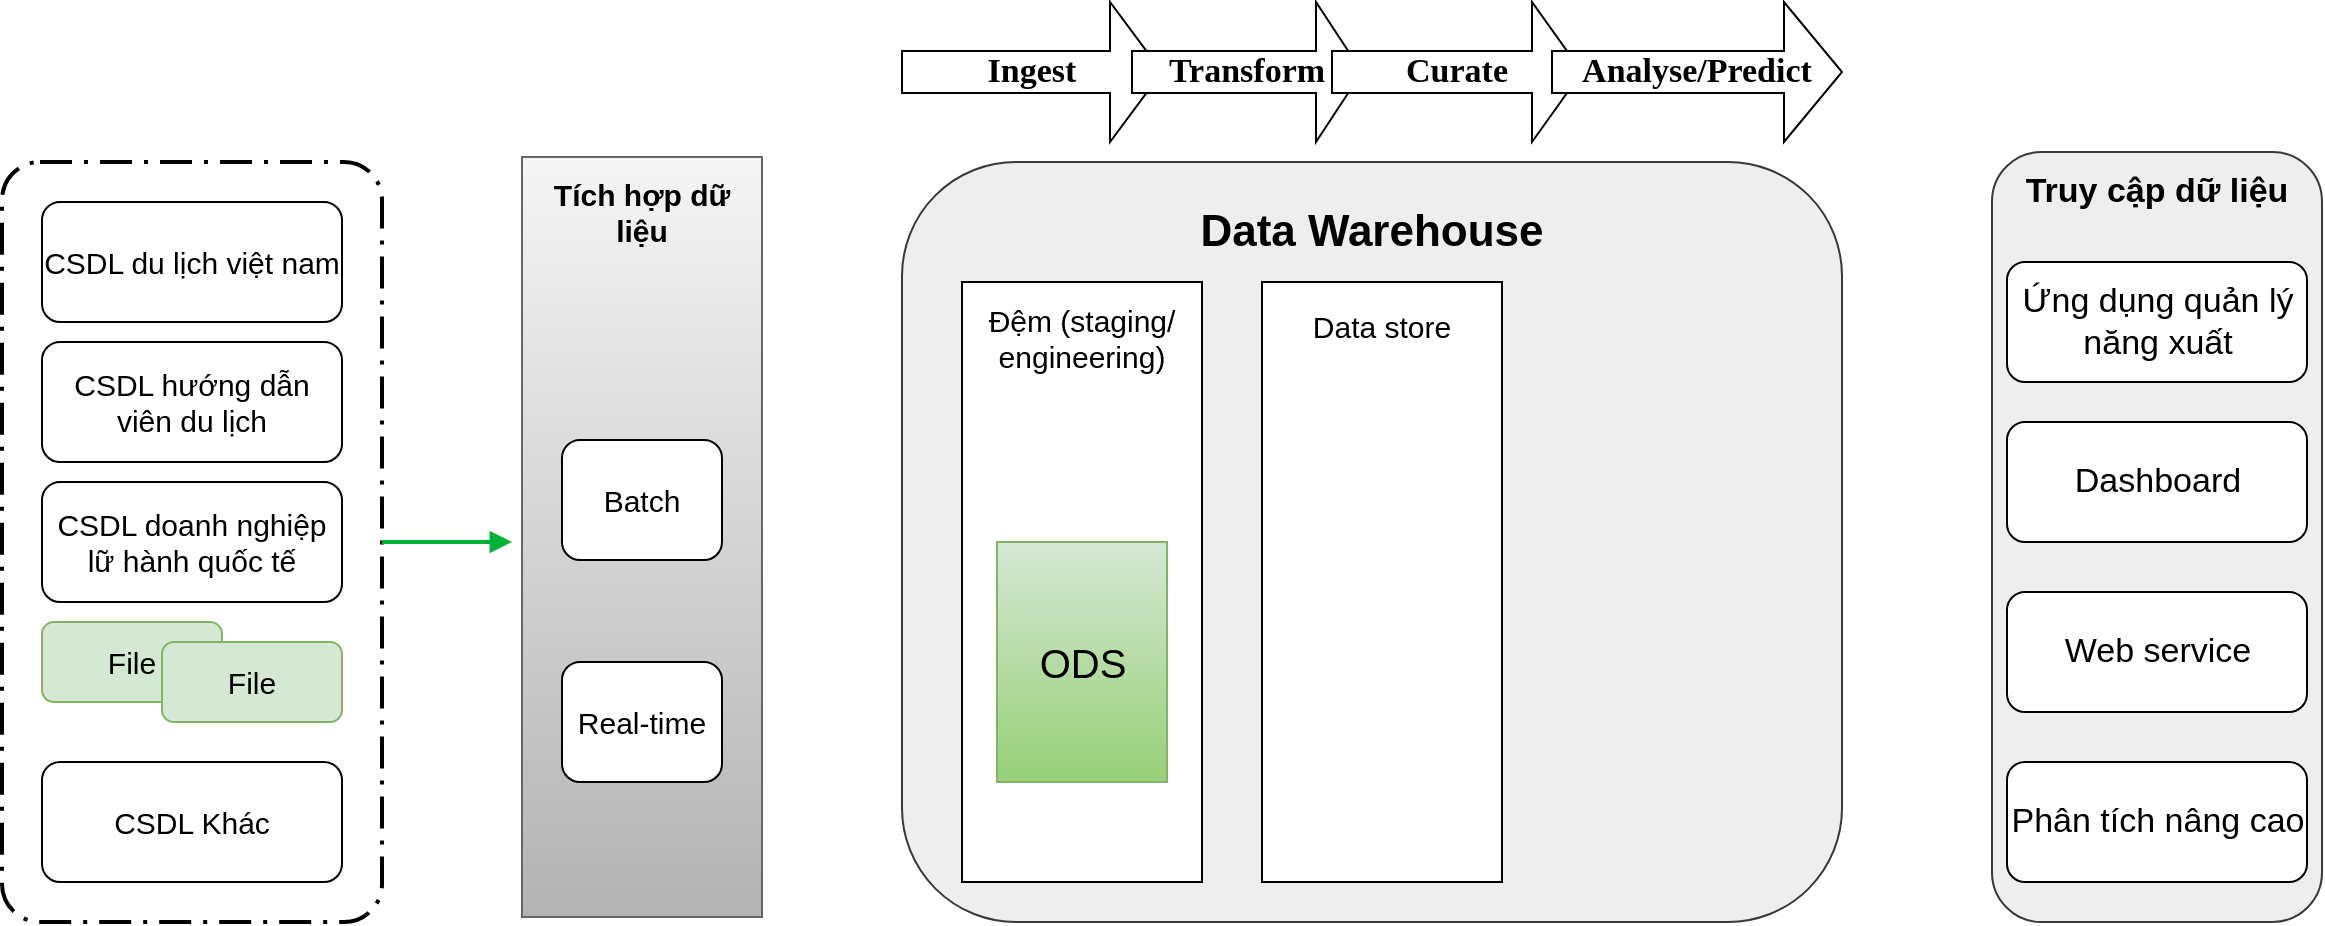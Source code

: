 <mxfile version="18.2.0" type="github">
  <diagram id="1Qcaf6288ehqlXWWsb9V" name="Page-1">
    <mxGraphModel dx="1379" dy="853" grid="1" gridSize="10" guides="1" tooltips="1" connect="1" arrows="1" fold="1" page="1" pageScale="1" pageWidth="850" pageHeight="1100" math="0" shadow="0">
      <root>
        <mxCell id="0" />
        <mxCell id="1" parent="0" />
        <mxCell id="yMdNidDc4UPwe0UghGcY-1" value="" style="points=[[0.25,0,0],[0.5,0,0],[0.75,0,0],[1,0.25,0],[1,0.5,0],[1,0.75,0],[0.75,1,0],[0.5,1,0],[0.25,1,0],[0,0.75,0],[0,0.5,0],[0,0.25,0]];rounded=1;arcSize=10;dashed=1;strokeColor=#000000;fillColor=none;gradientColor=none;dashPattern=8 3 1 3;strokeWidth=2;fontStyle=1;fontSize=20;" parent="1" vertex="1">
          <mxGeometry x="40" y="120" width="190" height="380" as="geometry" />
        </mxCell>
        <mxCell id="yMdNidDc4UPwe0UghGcY-2" value="" style="edgeStyle=none;rounded=0;html=1;jettySize=auto;orthogonalLoop=1;strokeColor=#00B336;strokeWidth=2;fontColor=#000000;jumpStyle=none;endArrow=block;endFill=1;startArrow=none;" parent="1" source="yMdNidDc4UPwe0UghGcY-1" edge="1">
          <mxGeometry width="100" relative="1" as="geometry">
            <mxPoint x="230" y="310" as="sourcePoint" />
            <mxPoint x="295" y="310" as="targetPoint" />
          </mxGeometry>
        </mxCell>
        <mxCell id="yMdNidDc4UPwe0UghGcY-3" value="" style="rounded=1;whiteSpace=wrap;html=1;fillColor=#eeeeee;strokeColor=#36393d;" parent="1" vertex="1">
          <mxGeometry x="490" y="120" width="470" height="380" as="geometry" />
        </mxCell>
        <mxCell id="yMdNidDc4UPwe0UghGcY-4" value="&lt;font style=&quot;font-size: 22px&quot;&gt;&lt;b&gt;Data Warehouse&lt;/b&gt;&lt;/font&gt;" style="text;html=1;strokeColor=none;fillColor=none;align=center;verticalAlign=middle;whiteSpace=wrap;rounded=0;" parent="1" vertex="1">
          <mxGeometry x="510" y="140" width="430" height="30" as="geometry" />
        </mxCell>
        <mxCell id="yMdNidDc4UPwe0UghGcY-12" value="&lt;b&gt;&lt;font style=&quot;font-size: 17px;&quot;&gt;Ingest&lt;/font&gt;&lt;/b&gt;" style="shape=singleArrow;whiteSpace=wrap;html=1;fontFamily=Times New Roman;fontSize=14;" parent="1" vertex="1">
          <mxGeometry x="490" y="40" width="130" height="70" as="geometry" />
        </mxCell>
        <mxCell id="yMdNidDc4UPwe0UghGcY-13" value="&lt;b&gt;&lt;font style=&quot;font-size: 17px;&quot;&gt;Transform&lt;/font&gt;&lt;/b&gt;" style="shape=singleArrow;whiteSpace=wrap;html=1;fontFamily=Times New Roman;fontSize=14;" parent="1" vertex="1">
          <mxGeometry x="605" y="40" width="115" height="70" as="geometry" />
        </mxCell>
        <mxCell id="yMdNidDc4UPwe0UghGcY-14" value="&lt;b&gt;&lt;font style=&quot;font-size: 17px;&quot;&gt;Curate&lt;/font&gt;&lt;/b&gt;" style="shape=singleArrow;whiteSpace=wrap;html=1;fontFamily=Times New Roman;fontSize=14;" parent="1" vertex="1">
          <mxGeometry x="705" y="40" width="125" height="70" as="geometry" />
        </mxCell>
        <mxCell id="yMdNidDc4UPwe0UghGcY-15" value="&lt;b&gt;&lt;font style=&quot;font-size: 17px;&quot;&gt;Analyse/Predict&lt;/font&gt;&lt;/b&gt;" style="shape=singleArrow;whiteSpace=wrap;html=1;fontFamily=Times New Roman;fontSize=14;" parent="1" vertex="1">
          <mxGeometry x="815" y="40" width="145" height="70" as="geometry" />
        </mxCell>
        <mxCell id="yMdNidDc4UPwe0UghGcY-19" value="" style="rounded=1;whiteSpace=wrap;html=1;fontSize=17;fillColor=#eeeeee;strokeColor=#36393d;" parent="1" vertex="1">
          <mxGeometry x="1035" y="115" width="165" height="385" as="geometry" />
        </mxCell>
        <mxCell id="yMdNidDc4UPwe0UghGcY-20" value="&lt;b&gt;Truy cập dữ liệu&lt;/b&gt;" style="text;html=1;strokeColor=none;fillColor=none;align=center;verticalAlign=middle;whiteSpace=wrap;rounded=0;fontSize=17;" parent="1" vertex="1">
          <mxGeometry x="1040" y="120" width="155" height="30" as="geometry" />
        </mxCell>
        <mxCell id="yMdNidDc4UPwe0UghGcY-21" value="Ứng dụng quản lý năng xuất" style="rounded=1;whiteSpace=wrap;html=1;fontSize=17;" parent="1" vertex="1">
          <mxGeometry x="1042.5" y="170" width="150" height="60" as="geometry" />
        </mxCell>
        <mxCell id="yMdNidDc4UPwe0UghGcY-22" value="Dashboard" style="rounded=1;whiteSpace=wrap;html=1;fontSize=17;" parent="1" vertex="1">
          <mxGeometry x="1042.5" y="250" width="150" height="60" as="geometry" />
        </mxCell>
        <mxCell id="yMdNidDc4UPwe0UghGcY-23" value="Web service" style="rounded=1;whiteSpace=wrap;html=1;fontSize=17;" parent="1" vertex="1">
          <mxGeometry x="1042.5" y="335" width="150" height="60" as="geometry" />
        </mxCell>
        <mxCell id="yMdNidDc4UPwe0UghGcY-24" value="Phân tích nâng cao" style="rounded=1;whiteSpace=wrap;html=1;fontSize=17;" parent="1" vertex="1">
          <mxGeometry x="1042.5" y="420" width="150" height="60" as="geometry" />
        </mxCell>
        <mxCell id="Q7ZKkyx1FFSHODyDmSPV-1" value="&lt;font style=&quot;font-size: 15px;&quot;&gt;CSDL du lịch việt nam&lt;/font&gt;" style="rounded=1;whiteSpace=wrap;html=1;" vertex="1" parent="1">
          <mxGeometry x="60" y="140" width="150" height="60" as="geometry" />
        </mxCell>
        <mxCell id="Q7ZKkyx1FFSHODyDmSPV-2" value="&lt;font style=&quot;font-size: 15px;&quot;&gt;CSDL hướng dẫn viên du lịch&lt;/font&gt;" style="rounded=1;whiteSpace=wrap;html=1;" vertex="1" parent="1">
          <mxGeometry x="60" y="210" width="150" height="60" as="geometry" />
        </mxCell>
        <mxCell id="Q7ZKkyx1FFSHODyDmSPV-3" value="&lt;font style=&quot;font-size: 15px;&quot;&gt;CSDL doanh nghiệp lữ hành quốc tế&lt;/font&gt;" style="rounded=1;whiteSpace=wrap;html=1;" vertex="1" parent="1">
          <mxGeometry x="60" y="280" width="150" height="60" as="geometry" />
        </mxCell>
        <mxCell id="Q7ZKkyx1FFSHODyDmSPV-4" value="&lt;font style=&quot;font-size: 15px;&quot;&gt;File&lt;/font&gt;" style="rounded=1;whiteSpace=wrap;html=1;fillColor=#d5e8d4;strokeColor=#82b366;" vertex="1" parent="1">
          <mxGeometry x="60" y="350" width="90" height="40" as="geometry" />
        </mxCell>
        <mxCell id="Q7ZKkyx1FFSHODyDmSPV-5" value="&lt;font style=&quot;font-size: 15px;&quot;&gt;CSDL Khác&lt;/font&gt;" style="rounded=1;whiteSpace=wrap;html=1;" vertex="1" parent="1">
          <mxGeometry x="60" y="420" width="150" height="60" as="geometry" />
        </mxCell>
        <mxCell id="Q7ZKkyx1FFSHODyDmSPV-6" value="&lt;font style=&quot;font-size: 15px;&quot;&gt;File&lt;/font&gt;" style="rounded=1;whiteSpace=wrap;html=1;fillColor=#d5e8d4;strokeColor=#82b366;" vertex="1" parent="1">
          <mxGeometry x="120" y="360" width="90" height="40" as="geometry" />
        </mxCell>
        <mxCell id="Q7ZKkyx1FFSHODyDmSPV-8" value="" style="rounded=0;whiteSpace=wrap;html=1;fontSize=15;fillColor=#f5f5f5;gradientColor=#b3b3b3;strokeColor=#666666;" vertex="1" parent="1">
          <mxGeometry x="300" y="117.5" width="120" height="380" as="geometry" />
        </mxCell>
        <mxCell id="Q7ZKkyx1FFSHODyDmSPV-9" value="&lt;b&gt;Tích hợp dữ liệu&lt;/b&gt;" style="text;html=1;strokeColor=none;fillColor=none;align=center;verticalAlign=middle;whiteSpace=wrap;rounded=0;fontSize=15;" vertex="1" parent="1">
          <mxGeometry x="300" y="130" width="120" height="30" as="geometry" />
        </mxCell>
        <mxCell id="Q7ZKkyx1FFSHODyDmSPV-10" value="Batch" style="rounded=1;whiteSpace=wrap;html=1;fontSize=15;" vertex="1" parent="1">
          <mxGeometry x="320" y="259" width="80" height="60" as="geometry" />
        </mxCell>
        <mxCell id="Q7ZKkyx1FFSHODyDmSPV-11" value="Real-time" style="rounded=1;whiteSpace=wrap;html=1;fontSize=15;" vertex="1" parent="1">
          <mxGeometry x="320" y="370" width="80" height="60" as="geometry" />
        </mxCell>
        <mxCell id="Q7ZKkyx1FFSHODyDmSPV-12" value="" style="rounded=0;whiteSpace=wrap;html=1;fontSize=15;" vertex="1" parent="1">
          <mxGeometry x="520" y="180" width="120" height="300" as="geometry" />
        </mxCell>
        <mxCell id="Q7ZKkyx1FFSHODyDmSPV-13" value="Đệm (staging/ engineering)" style="text;html=1;strokeColor=none;fillColor=none;align=center;verticalAlign=middle;whiteSpace=wrap;rounded=0;fontSize=15;" vertex="1" parent="1">
          <mxGeometry x="525" y="185" width="110" height="45" as="geometry" />
        </mxCell>
        <mxCell id="Q7ZKkyx1FFSHODyDmSPV-14" value="&lt;font style=&quot;font-size: 20px;&quot;&gt;ODS&lt;/font&gt;" style="rounded=0;whiteSpace=wrap;html=1;fontSize=15;fillColor=#d5e8d4;gradientColor=#97d077;strokeColor=#82b366;" vertex="1" parent="1">
          <mxGeometry x="537.5" y="310" width="85" height="120" as="geometry" />
        </mxCell>
        <mxCell id="Q7ZKkyx1FFSHODyDmSPV-15" value="" style="rounded=0;whiteSpace=wrap;html=1;fontSize=20;" vertex="1" parent="1">
          <mxGeometry x="670" y="180" width="120" height="300" as="geometry" />
        </mxCell>
        <mxCell id="Q7ZKkyx1FFSHODyDmSPV-16" value="&lt;font style=&quot;font-size: 15px;&quot;&gt;Data store&lt;/font&gt;" style="text;html=1;strokeColor=none;fillColor=none;align=center;verticalAlign=middle;whiteSpace=wrap;rounded=0;fontSize=20;" vertex="1" parent="1">
          <mxGeometry x="670" y="185" width="120" height="30" as="geometry" />
        </mxCell>
      </root>
    </mxGraphModel>
  </diagram>
</mxfile>

